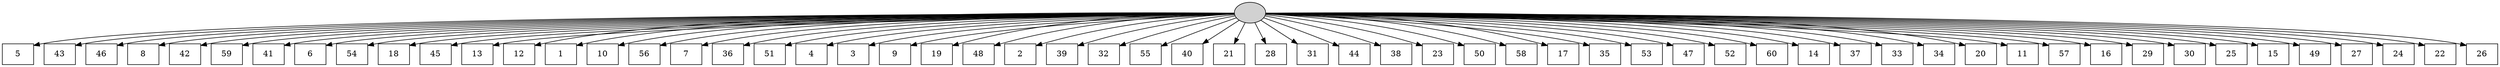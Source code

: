 digraph G {
0[style=filled, fillcolor=grey82, label=""];
1[shape=box,style=filled, fillcolor=white,label="5\n"];
2[shape=box,style=filled, fillcolor=white,label="43\n"];
3[shape=box,style=filled, fillcolor=white,label="46\n"];
4[shape=box,style=filled, fillcolor=white,label="8\n"];
5[shape=box,style=filled, fillcolor=white,label="42\n"];
6[shape=box,style=filled, fillcolor=white,label="59\n"];
7[shape=box,style=filled, fillcolor=white,label="41\n"];
8[shape=box,style=filled, fillcolor=white,label="6\n"];
9[shape=box,style=filled, fillcolor=white,label="54\n"];
10[shape=box,style=filled, fillcolor=white,label="18\n"];
11[shape=box,style=filled, fillcolor=white,label="45\n"];
12[shape=box,style=filled, fillcolor=white,label="13\n"];
13[shape=box,style=filled, fillcolor=white,label="12\n"];
14[shape=box,style=filled, fillcolor=white,label="1\n"];
15[shape=box,style=filled, fillcolor=white,label="10\n"];
16[shape=box,style=filled, fillcolor=white,label="56\n"];
17[shape=box,style=filled, fillcolor=white,label="7\n"];
18[shape=box,style=filled, fillcolor=white,label="36\n"];
19[shape=box,style=filled, fillcolor=white,label="51\n"];
20[shape=box,style=filled, fillcolor=white,label="4\n"];
21[shape=box,style=filled, fillcolor=white,label="3\n"];
22[shape=box,style=filled, fillcolor=white,label="9\n"];
23[shape=box,style=filled, fillcolor=white,label="19\n"];
24[shape=box,style=filled, fillcolor=white,label="48\n"];
25[shape=box,style=filled, fillcolor=white,label="2\n"];
26[shape=box,style=filled, fillcolor=white,label="39\n"];
27[shape=box,style=filled, fillcolor=white,label="32\n"];
28[shape=box,style=filled, fillcolor=white,label="55\n"];
29[shape=box,style=filled, fillcolor=white,label="40\n"];
30[shape=box,style=filled, fillcolor=white,label="21\n"];
31[shape=box,style=filled, fillcolor=white,label="28\n"];
32[shape=box,style=filled, fillcolor=white,label="31\n"];
33[shape=box,style=filled, fillcolor=white,label="44\n"];
34[shape=box,style=filled, fillcolor=white,label="38\n"];
35[shape=box,style=filled, fillcolor=white,label="23\n"];
36[shape=box,style=filled, fillcolor=white,label="50\n"];
37[shape=box,style=filled, fillcolor=white,label="58\n"];
38[shape=box,style=filled, fillcolor=white,label="17\n"];
39[shape=box,style=filled, fillcolor=white,label="35\n"];
40[shape=box,style=filled, fillcolor=white,label="53\n"];
41[shape=box,style=filled, fillcolor=white,label="47\n"];
42[shape=box,style=filled, fillcolor=white,label="52\n"];
43[shape=box,style=filled, fillcolor=white,label="60\n"];
44[shape=box,style=filled, fillcolor=white,label="14\n"];
45[shape=box,style=filled, fillcolor=white,label="37\n"];
46[shape=box,style=filled, fillcolor=white,label="33\n"];
47[shape=box,style=filled, fillcolor=white,label="34\n"];
48[shape=box,style=filled, fillcolor=white,label="20\n"];
49[shape=box,style=filled, fillcolor=white,label="11\n"];
50[shape=box,style=filled, fillcolor=white,label="57\n"];
51[shape=box,style=filled, fillcolor=white,label="16\n"];
52[shape=box,style=filled, fillcolor=white,label="29\n"];
53[shape=box,style=filled, fillcolor=white,label="30\n"];
54[shape=box,style=filled, fillcolor=white,label="25\n"];
55[shape=box,style=filled, fillcolor=white,label="15\n"];
56[shape=box,style=filled, fillcolor=white,label="49\n"];
57[shape=box,style=filled, fillcolor=white,label="27\n"];
58[shape=box,style=filled, fillcolor=white,label="24\n"];
59[shape=box,style=filled, fillcolor=white,label="22\n"];
60[shape=box,style=filled, fillcolor=white,label="26\n"];
0->1 ;
0->2 ;
0->3 ;
0->4 ;
0->5 ;
0->6 ;
0->7 ;
0->8 ;
0->9 ;
0->10 ;
0->11 ;
0->12 ;
0->13 ;
0->14 ;
0->15 ;
0->16 ;
0->17 ;
0->18 ;
0->19 ;
0->20 ;
0->21 ;
0->22 ;
0->23 ;
0->24 ;
0->25 ;
0->26 ;
0->27 ;
0->28 ;
0->29 ;
0->30 ;
0->31 ;
0->32 ;
0->33 ;
0->34 ;
0->35 ;
0->36 ;
0->37 ;
0->38 ;
0->39 ;
0->40 ;
0->41 ;
0->42 ;
0->43 ;
0->44 ;
0->45 ;
0->46 ;
0->47 ;
0->48 ;
0->49 ;
0->50 ;
0->51 ;
0->52 ;
0->53 ;
0->54 ;
0->55 ;
0->56 ;
0->57 ;
0->58 ;
0->59 ;
0->60 ;
}
